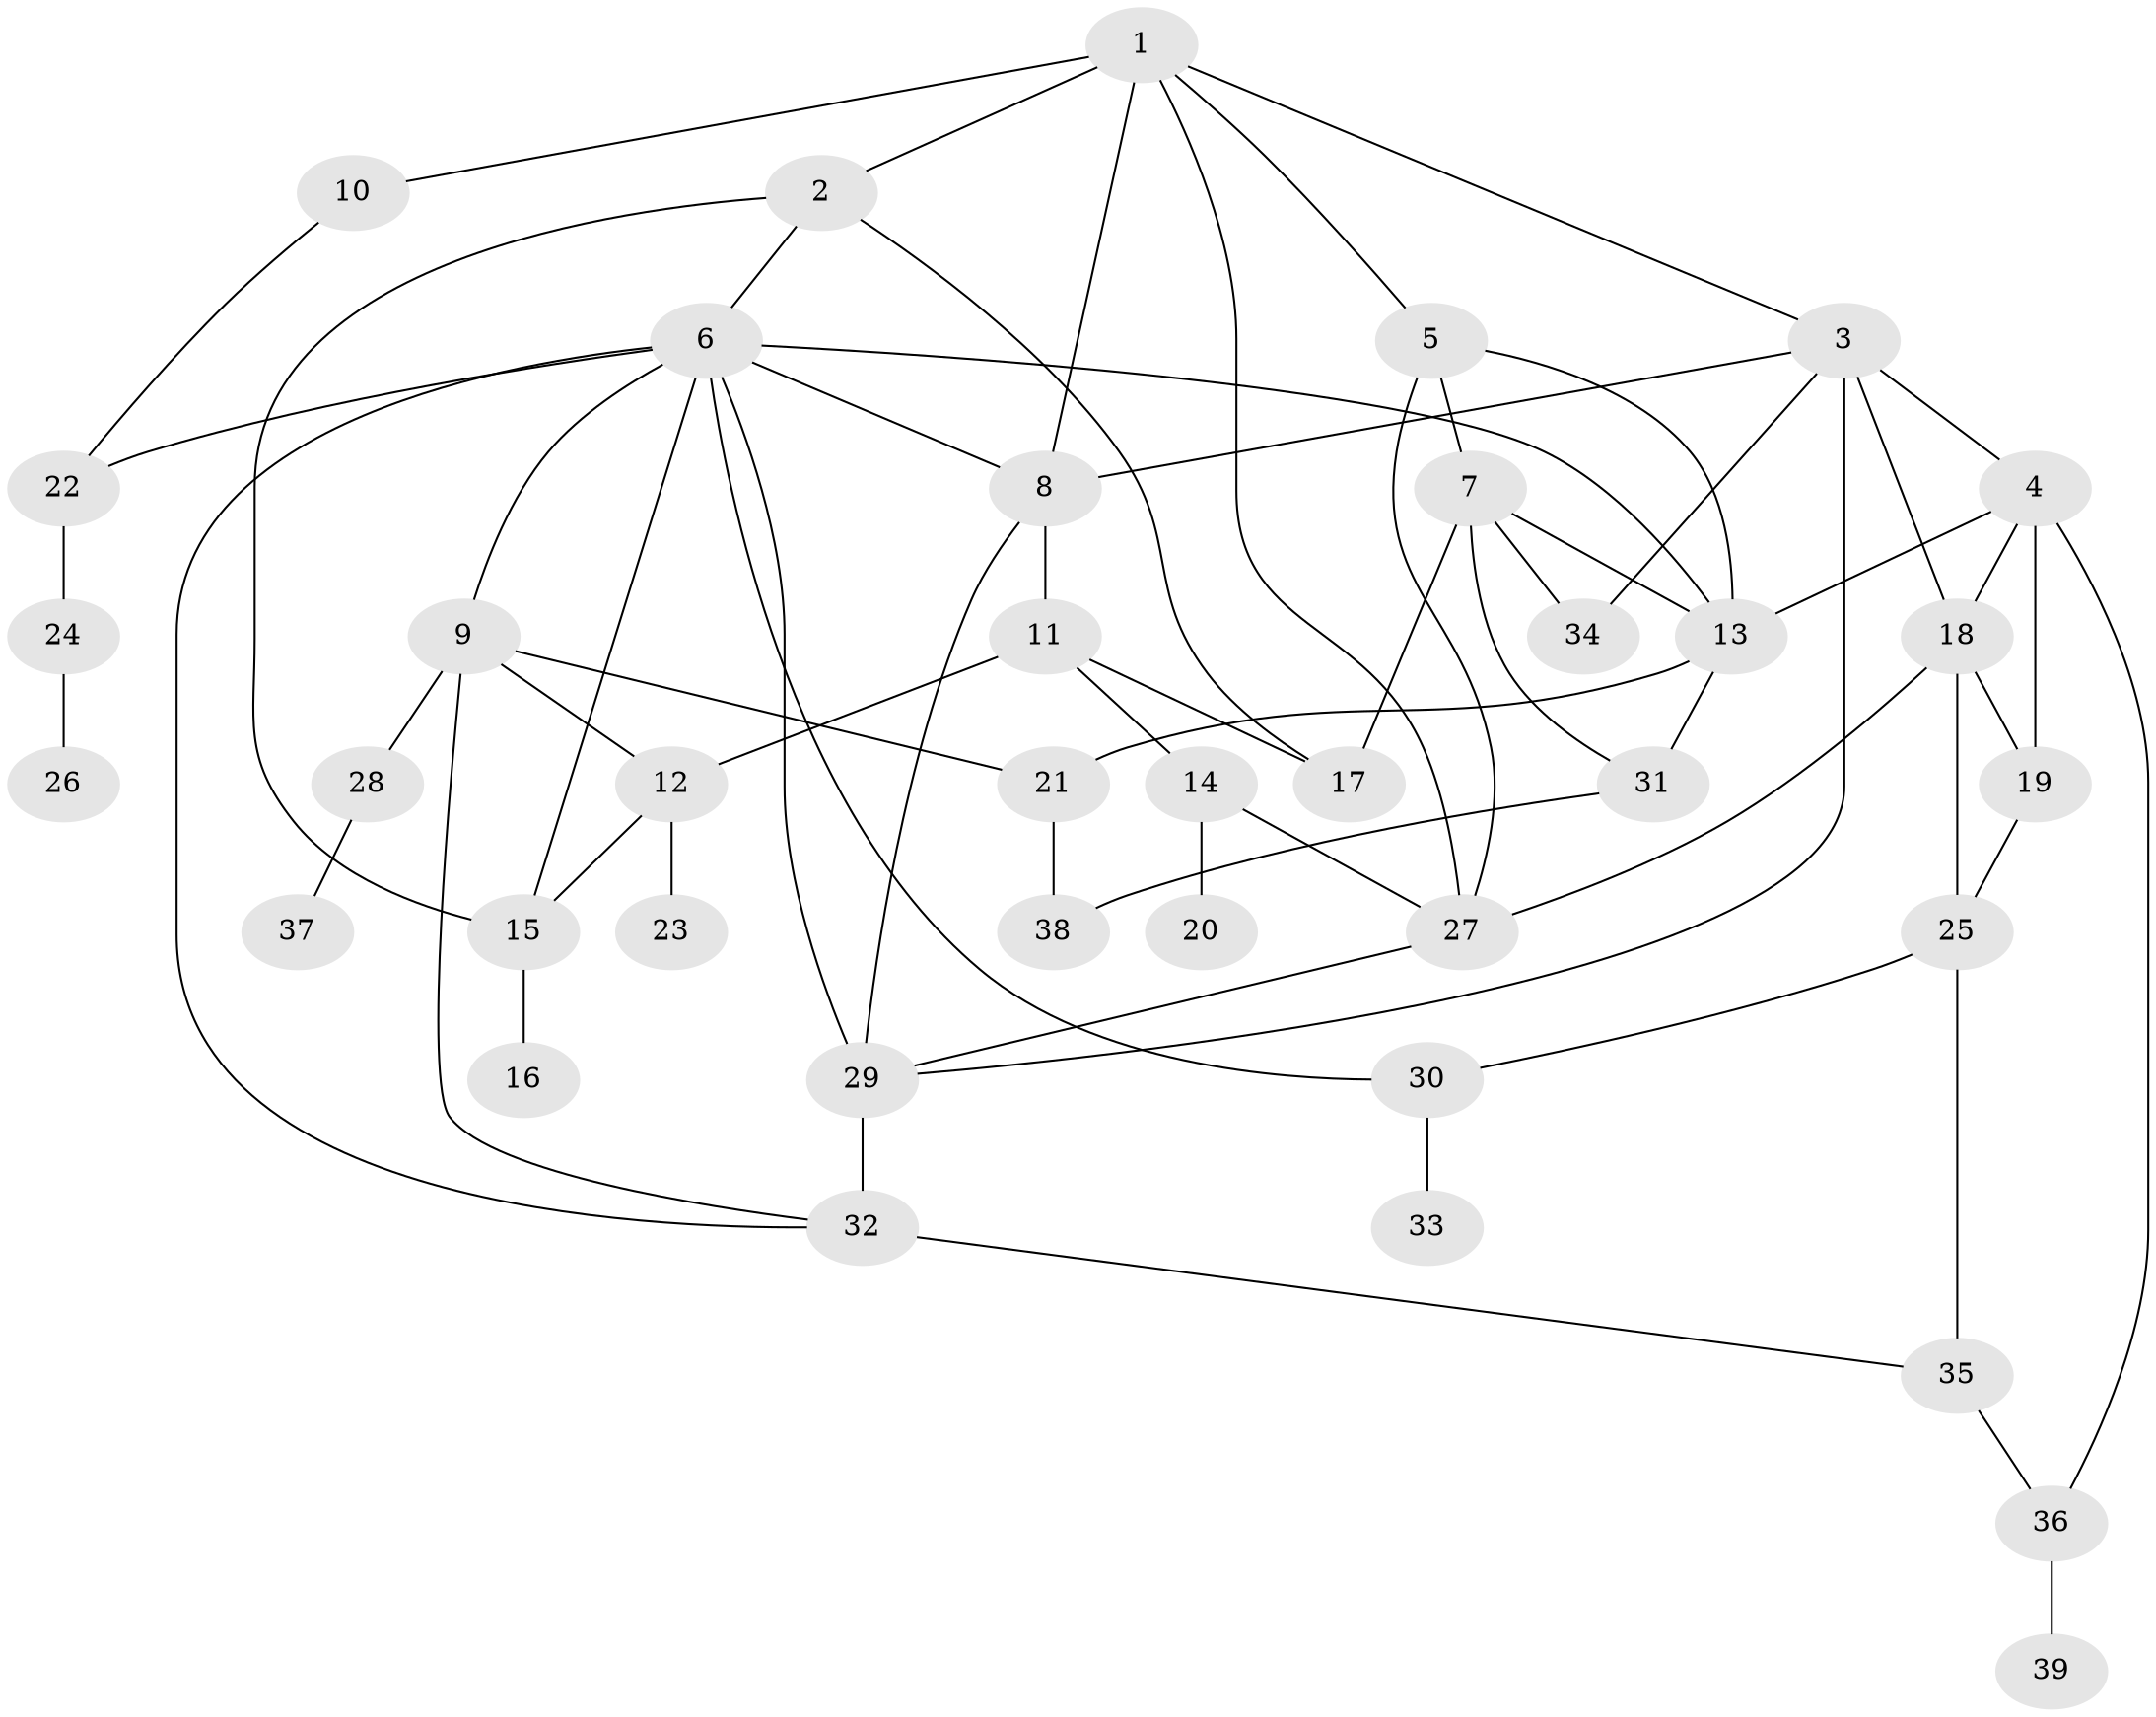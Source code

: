 // original degree distribution, {3: 0.19230769230769232, 2: 0.3333333333333333, 5: 0.10256410256410256, 6: 0.05128205128205128, 4: 0.1282051282051282, 7: 0.01282051282051282, 1: 0.1794871794871795}
// Generated by graph-tools (version 1.1) at 2025/34/03/09/25 02:34:13]
// undirected, 39 vertices, 67 edges
graph export_dot {
graph [start="1"]
  node [color=gray90,style=filled];
  1;
  2;
  3;
  4;
  5;
  6;
  7;
  8;
  9;
  10;
  11;
  12;
  13;
  14;
  15;
  16;
  17;
  18;
  19;
  20;
  21;
  22;
  23;
  24;
  25;
  26;
  27;
  28;
  29;
  30;
  31;
  32;
  33;
  34;
  35;
  36;
  37;
  38;
  39;
  1 -- 2 [weight=1.0];
  1 -- 3 [weight=1.0];
  1 -- 5 [weight=1.0];
  1 -- 8 [weight=1.0];
  1 -- 10 [weight=1.0];
  1 -- 27 [weight=1.0];
  2 -- 6 [weight=1.0];
  2 -- 15 [weight=1.0];
  2 -- 17 [weight=1.0];
  3 -- 4 [weight=2.0];
  3 -- 8 [weight=1.0];
  3 -- 18 [weight=1.0];
  3 -- 29 [weight=1.0];
  3 -- 34 [weight=1.0];
  4 -- 13 [weight=2.0];
  4 -- 18 [weight=1.0];
  4 -- 19 [weight=1.0];
  4 -- 36 [weight=1.0];
  5 -- 7 [weight=1.0];
  5 -- 13 [weight=1.0];
  5 -- 27 [weight=1.0];
  6 -- 8 [weight=1.0];
  6 -- 9 [weight=1.0];
  6 -- 13 [weight=1.0];
  6 -- 15 [weight=1.0];
  6 -- 22 [weight=1.0];
  6 -- 29 [weight=1.0];
  6 -- 30 [weight=1.0];
  6 -- 32 [weight=1.0];
  7 -- 13 [weight=1.0];
  7 -- 17 [weight=1.0];
  7 -- 31 [weight=1.0];
  7 -- 34 [weight=1.0];
  8 -- 11 [weight=1.0];
  8 -- 29 [weight=1.0];
  9 -- 12 [weight=1.0];
  9 -- 21 [weight=1.0];
  9 -- 28 [weight=1.0];
  9 -- 32 [weight=1.0];
  10 -- 22 [weight=1.0];
  11 -- 12 [weight=1.0];
  11 -- 14 [weight=2.0];
  11 -- 17 [weight=1.0];
  12 -- 15 [weight=1.0];
  12 -- 23 [weight=1.0];
  13 -- 21 [weight=1.0];
  13 -- 31 [weight=1.0];
  14 -- 20 [weight=1.0];
  14 -- 27 [weight=1.0];
  15 -- 16 [weight=1.0];
  18 -- 19 [weight=1.0];
  18 -- 25 [weight=1.0];
  18 -- 27 [weight=1.0];
  19 -- 25 [weight=1.0];
  21 -- 38 [weight=1.0];
  22 -- 24 [weight=1.0];
  24 -- 26 [weight=1.0];
  25 -- 30 [weight=1.0];
  25 -- 35 [weight=1.0];
  27 -- 29 [weight=1.0];
  28 -- 37 [weight=1.0];
  29 -- 32 [weight=2.0];
  30 -- 33 [weight=1.0];
  31 -- 38 [weight=1.0];
  32 -- 35 [weight=1.0];
  35 -- 36 [weight=1.0];
  36 -- 39 [weight=1.0];
}
